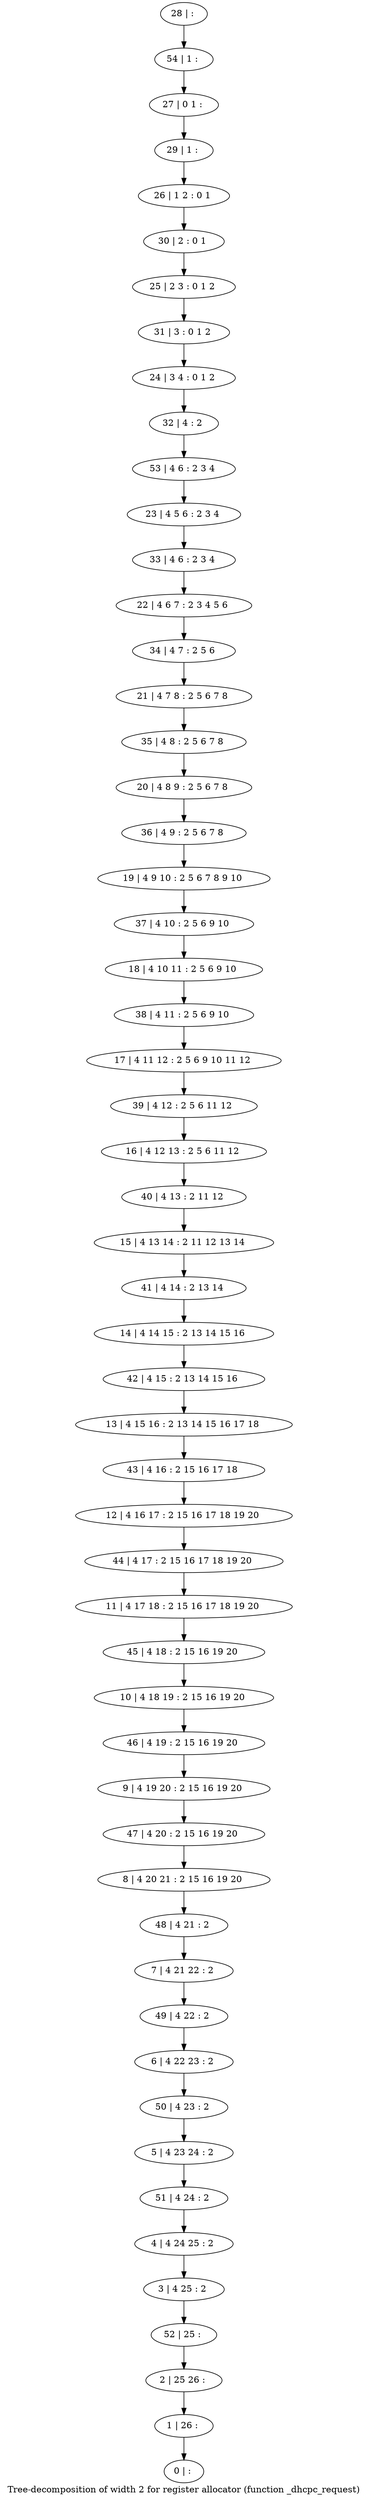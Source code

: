 digraph G {
graph [label="Tree-decomposition of width 2 for register allocator (function _dhcpc_request)"]
0[label="0 | : "];
1[label="1 | 26 : "];
2[label="2 | 25 26 : "];
3[label="3 | 4 25 : 2 "];
4[label="4 | 4 24 25 : 2 "];
5[label="5 | 4 23 24 : 2 "];
6[label="6 | 4 22 23 : 2 "];
7[label="7 | 4 21 22 : 2 "];
8[label="8 | 4 20 21 : 2 15 16 19 20 "];
9[label="9 | 4 19 20 : 2 15 16 19 20 "];
10[label="10 | 4 18 19 : 2 15 16 19 20 "];
11[label="11 | 4 17 18 : 2 15 16 17 18 19 20 "];
12[label="12 | 4 16 17 : 2 15 16 17 18 19 20 "];
13[label="13 | 4 15 16 : 2 13 14 15 16 17 18 "];
14[label="14 | 4 14 15 : 2 13 14 15 16 "];
15[label="15 | 4 13 14 : 2 11 12 13 14 "];
16[label="16 | 4 12 13 : 2 5 6 11 12 "];
17[label="17 | 4 11 12 : 2 5 6 9 10 11 12 "];
18[label="18 | 4 10 11 : 2 5 6 9 10 "];
19[label="19 | 4 9 10 : 2 5 6 7 8 9 10 "];
20[label="20 | 4 8 9 : 2 5 6 7 8 "];
21[label="21 | 4 7 8 : 2 5 6 7 8 "];
22[label="22 | 4 6 7 : 2 3 4 5 6 "];
23[label="23 | 4 5 6 : 2 3 4 "];
24[label="24 | 3 4 : 0 1 2 "];
25[label="25 | 2 3 : 0 1 2 "];
26[label="26 | 1 2 : 0 1 "];
27[label="27 | 0 1 : "];
28[label="28 | : "];
29[label="29 | 1 : "];
30[label="30 | 2 : 0 1 "];
31[label="31 | 3 : 0 1 2 "];
32[label="32 | 4 : 2 "];
33[label="33 | 4 6 : 2 3 4 "];
34[label="34 | 4 7 : 2 5 6 "];
35[label="35 | 4 8 : 2 5 6 7 8 "];
36[label="36 | 4 9 : 2 5 6 7 8 "];
37[label="37 | 4 10 : 2 5 6 9 10 "];
38[label="38 | 4 11 : 2 5 6 9 10 "];
39[label="39 | 4 12 : 2 5 6 11 12 "];
40[label="40 | 4 13 : 2 11 12 "];
41[label="41 | 4 14 : 2 13 14 "];
42[label="42 | 4 15 : 2 13 14 15 16 "];
43[label="43 | 4 16 : 2 15 16 17 18 "];
44[label="44 | 4 17 : 2 15 16 17 18 19 20 "];
45[label="45 | 4 18 : 2 15 16 19 20 "];
46[label="46 | 4 19 : 2 15 16 19 20 "];
47[label="47 | 4 20 : 2 15 16 19 20 "];
48[label="48 | 4 21 : 2 "];
49[label="49 | 4 22 : 2 "];
50[label="50 | 4 23 : 2 "];
51[label="51 | 4 24 : 2 "];
52[label="52 | 25 : "];
53[label="53 | 4 6 : 2 3 4 "];
54[label="54 | 1 : "];
28->54 ;
54->27 ;
27->29 ;
29->26 ;
26->30 ;
30->25 ;
25->31 ;
31->24 ;
24->32 ;
32->53 ;
53->23 ;
23->33 ;
33->22 ;
22->34 ;
34->21 ;
21->35 ;
35->20 ;
20->36 ;
36->19 ;
19->37 ;
37->18 ;
18->38 ;
38->17 ;
17->39 ;
39->16 ;
16->40 ;
40->15 ;
15->41 ;
41->14 ;
14->42 ;
42->13 ;
13->43 ;
43->12 ;
12->44 ;
44->11 ;
11->45 ;
45->10 ;
10->46 ;
46->9 ;
9->47 ;
47->8 ;
8->48 ;
48->7 ;
7->49 ;
49->6 ;
6->50 ;
50->5 ;
5->51 ;
51->4 ;
4->3 ;
3->52 ;
52->2 ;
2->1 ;
1->0 ;
}
